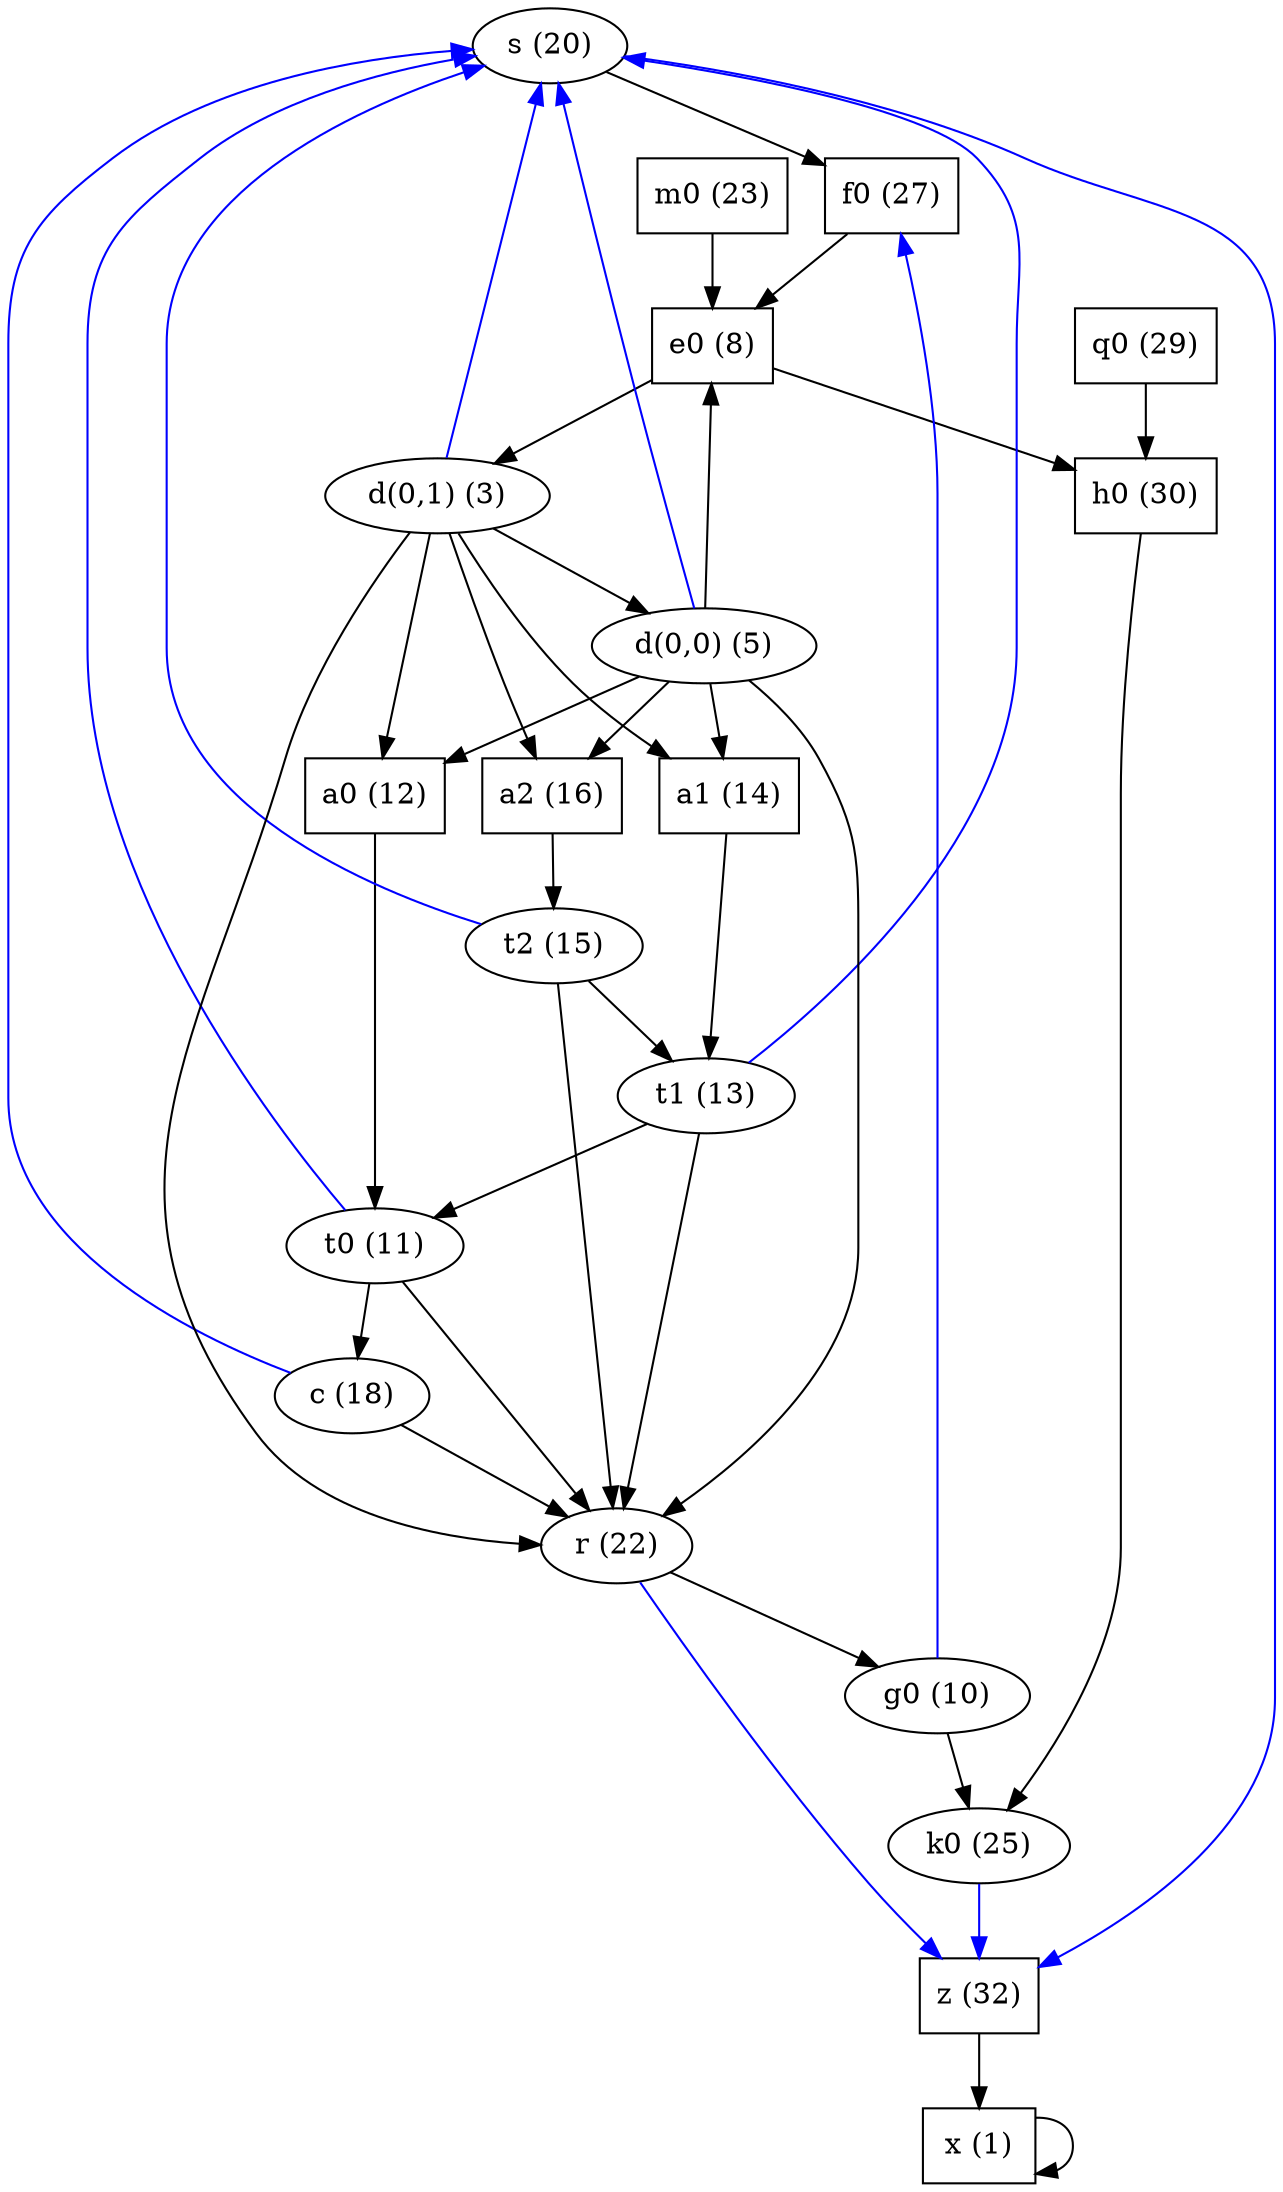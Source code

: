 digraph G { 
"x"[label="\N (1)", color=black, shape=polygon ]
"x"->"x"
"s"[label="\N (20)" , color=black ]
"s"->"z"[color=blue]
"s"->"f0"
"z"[label="\N (32)", color=black, shape=polygon ]
"z"->"x"
"f0"[label="\N (27)", color=black, shape=polygon ]
"f0"->"e0"
"c"[label="\N (18)" , color=black ]
"c"->"s"[color=blue]
"c"->"r"
"r"[label="\N (22)" , color=black ]
"r"->"z"[color=blue]
"r"->"g0"
"g0"[label="\N (10)" , color=black ]
"g0"->"f0"[color=blue]
"g0"->"k0"
"a0"[label="\N (12)", color=black, shape=polygon ]
"a0"->"t0"
"t0"[label="\N (11)" , color=black ]
"t0"->"s"[color=blue]
"t0"->"c"
"t0"->"r"
"a1"[label="\N (14)", color=black, shape=polygon ]
"a1"->"t1"
"t1"[label="\N (13)" , color=black ]
"t1"->"s"[color=blue]
"t1"->"r"
"t1"->"t0"
"a2"[label="\N (16)", color=black, shape=polygon ]
"a2"->"t2"
"t2"[label="\N (15)" , color=black ]
"t2"->"s"[color=blue]
"t2"->"r"
"t2"->"t1"
"d(0,1)"[label="\N (3)" , color=black ]
"d(0,1)"->"s"[color=blue]
"d(0,1)"->"r"
"d(0,1)"->"a0"
"d(0,1)"->"a1"
"d(0,1)"->"a2"
"d(0,1)"->"d(0,0)"
"d(0,0)"[label="\N (5)" , color=black ]
"d(0,0)"->"s"[color=blue]
"d(0,0)"->"r"
"d(0,0)"->"a0"
"d(0,0)"->"a1"
"d(0,0)"->"a2"
"d(0,0)"->"e0"
"e0"[label="\N (8)", color=black, shape=polygon ]
"e0"->"d(0,1)"
"e0"->"h0"
"h0"[label="\N (30)", color=black, shape=polygon ]
"h0"->"k0"
"m0"[label="\N (23)", color=black, shape=polygon ]
"m0"->"e0"
"q0"[label="\N (29)", color=black, shape=polygon ]
"q0"->"h0"
"k0"[label="\N (25)" , color=black ]
"k0"->"z"[color=blue]
}
